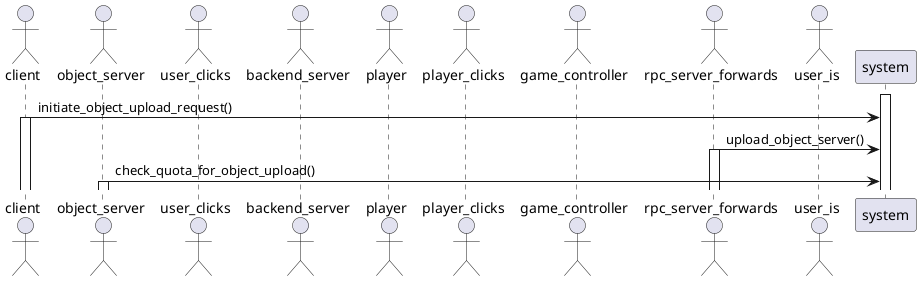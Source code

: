 @startuml
actor client
actor object_server
actor user_clicks
actor backend_server
actor player
actor player_clicks
actor game_controller
actor rpc_server_forwards
actor user_is
participant system
activate system
client -> system: initiate_object_upload_request()
activate client
rpc_server_forwards -> system: upload_object_server()
activate rpc_server_forwards
object_server -> system: check_quota_for_object_upload()
activate object_server
@enduml
